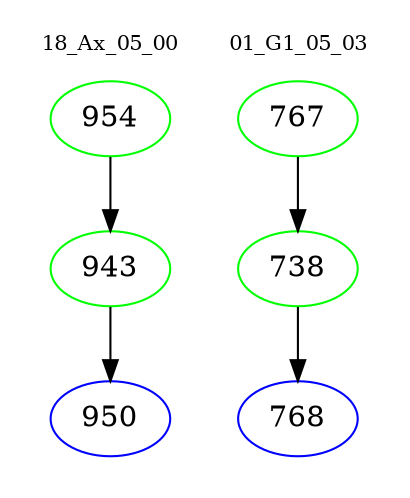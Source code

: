 digraph{
subgraph cluster_0 {
color = white
label = "18_Ax_05_00";
fontsize=10;
T0_954 [label="954", color="green"]
T0_954 -> T0_943 [color="black"]
T0_943 [label="943", color="green"]
T0_943 -> T0_950 [color="black"]
T0_950 [label="950", color="blue"]
}
subgraph cluster_1 {
color = white
label = "01_G1_05_03";
fontsize=10;
T1_767 [label="767", color="green"]
T1_767 -> T1_738 [color="black"]
T1_738 [label="738", color="green"]
T1_738 -> T1_768 [color="black"]
T1_768 [label="768", color="blue"]
}
}
